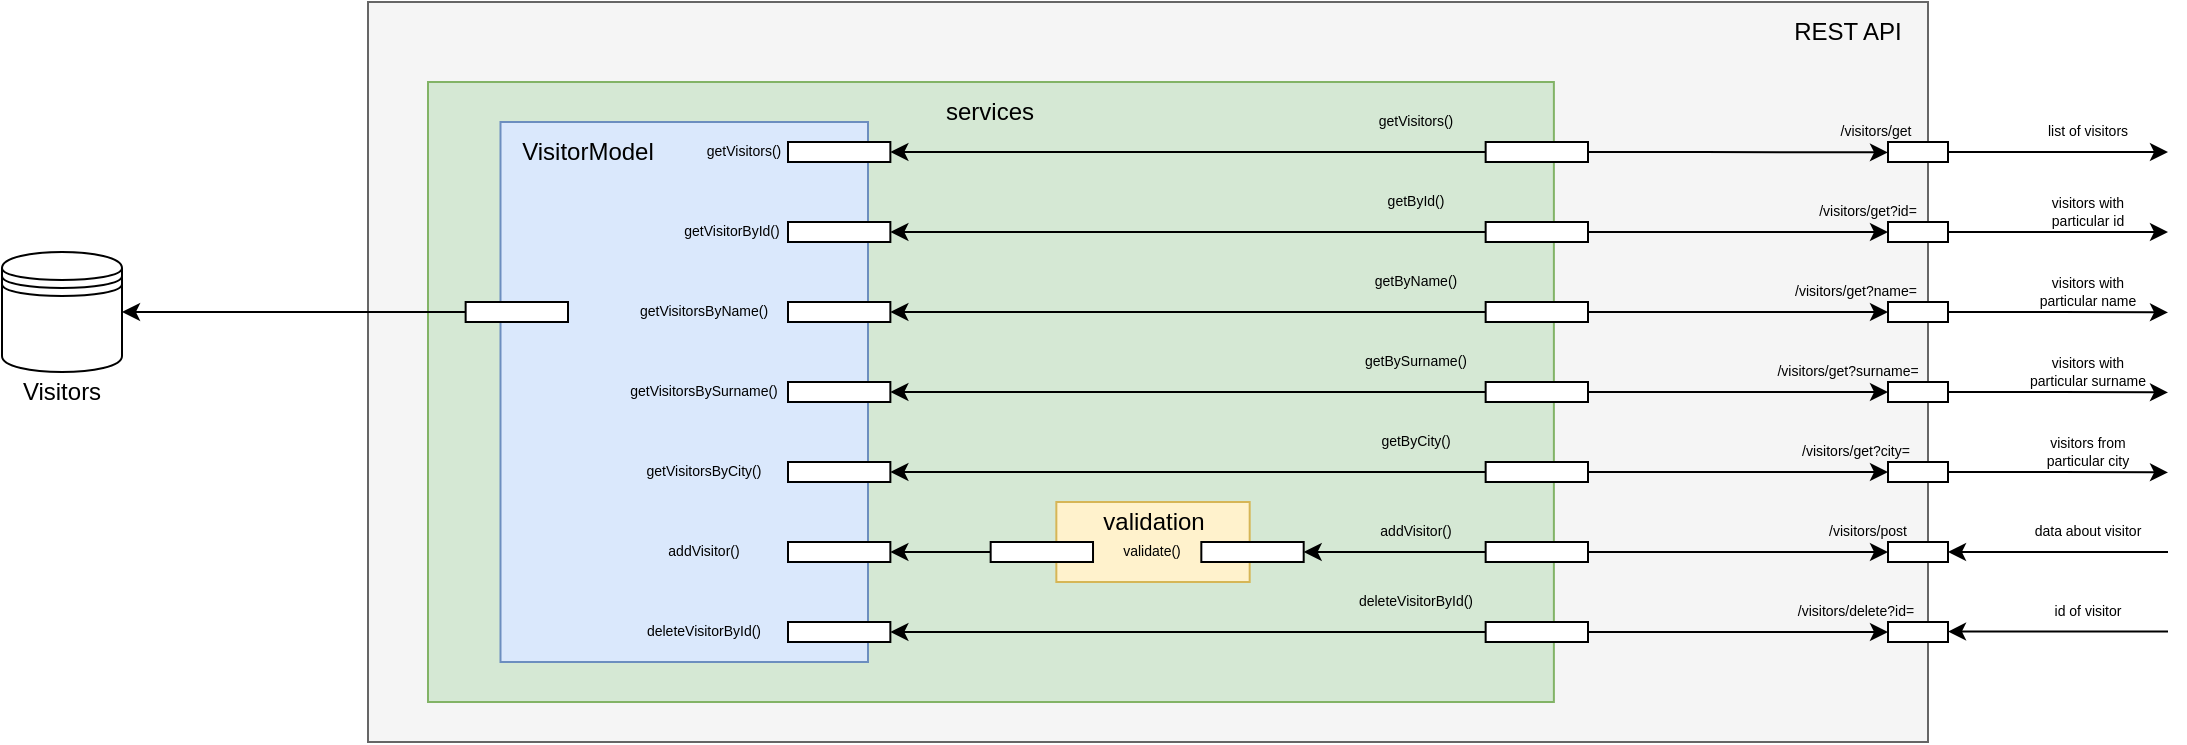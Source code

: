 <mxfile version="24.1.0" type="device">
  <diagram name="Страница — 1" id="oE2xTZuzGUqwP-U7VNI3">
    <mxGraphModel dx="2150" dy="1912" grid="1" gridSize="10" guides="1" tooltips="1" connect="1" arrows="1" fold="1" page="1" pageScale="1" pageWidth="827" pageHeight="1169" math="0" shadow="0">
      <root>
        <mxCell id="0" />
        <mxCell id="1" parent="0" />
        <mxCell id="gPhOjZwLg5Y1IBeVkHXD-1" value="" style="rounded=0;whiteSpace=wrap;html=1;fillColor=#f5f5f5;fontColor=#333333;strokeColor=#666666;" vertex="1" parent="1">
          <mxGeometry x="-290" y="-10" width="780" height="370" as="geometry" />
        </mxCell>
        <mxCell id="gPhOjZwLg5Y1IBeVkHXD-18" style="edgeStyle=orthogonalEdgeStyle;rounded=0;orthogonalLoop=1;jettySize=auto;html=1;exitX=1;exitY=0.5;exitDx=0;exitDy=0;" edge="1" parent="1" source="gPhOjZwLg5Y1IBeVkHXD-2">
          <mxGeometry relative="1" as="geometry">
            <mxPoint x="610" y="65" as="targetPoint" />
          </mxGeometry>
        </mxCell>
        <mxCell id="gPhOjZwLg5Y1IBeVkHXD-2" value="" style="rounded=0;whiteSpace=wrap;html=1;" vertex="1" parent="1">
          <mxGeometry x="470" y="60" width="30" height="10" as="geometry" />
        </mxCell>
        <mxCell id="gPhOjZwLg5Y1IBeVkHXD-21" style="edgeStyle=orthogonalEdgeStyle;rounded=0;orthogonalLoop=1;jettySize=auto;html=1;exitX=1;exitY=0.5;exitDx=0;exitDy=0;" edge="1" parent="1" source="gPhOjZwLg5Y1IBeVkHXD-3">
          <mxGeometry relative="1" as="geometry">
            <mxPoint x="610" y="105" as="targetPoint" />
          </mxGeometry>
        </mxCell>
        <mxCell id="gPhOjZwLg5Y1IBeVkHXD-3" value="" style="rounded=0;whiteSpace=wrap;html=1;" vertex="1" parent="1">
          <mxGeometry x="470" y="100" width="30" height="10" as="geometry" />
        </mxCell>
        <mxCell id="gPhOjZwLg5Y1IBeVkHXD-23" style="edgeStyle=orthogonalEdgeStyle;rounded=0;orthogonalLoop=1;jettySize=auto;html=1;exitX=1;exitY=0.5;exitDx=0;exitDy=0;" edge="1" parent="1" source="gPhOjZwLg5Y1IBeVkHXD-4">
          <mxGeometry relative="1" as="geometry">
            <mxPoint x="610" y="145.2" as="targetPoint" />
          </mxGeometry>
        </mxCell>
        <mxCell id="gPhOjZwLg5Y1IBeVkHXD-4" value="" style="rounded=0;whiteSpace=wrap;html=1;" vertex="1" parent="1">
          <mxGeometry x="470" y="140" width="30" height="10" as="geometry" />
        </mxCell>
        <mxCell id="gPhOjZwLg5Y1IBeVkHXD-25" style="edgeStyle=orthogonalEdgeStyle;rounded=0;orthogonalLoop=1;jettySize=auto;html=1;exitX=1;exitY=0.5;exitDx=0;exitDy=0;" edge="1" parent="1" source="gPhOjZwLg5Y1IBeVkHXD-5">
          <mxGeometry relative="1" as="geometry">
            <mxPoint x="610" y="185.2" as="targetPoint" />
          </mxGeometry>
        </mxCell>
        <mxCell id="gPhOjZwLg5Y1IBeVkHXD-5" value="" style="rounded=0;whiteSpace=wrap;html=1;" vertex="1" parent="1">
          <mxGeometry x="470" y="180" width="30" height="10" as="geometry" />
        </mxCell>
        <mxCell id="gPhOjZwLg5Y1IBeVkHXD-27" style="edgeStyle=orthogonalEdgeStyle;rounded=0;orthogonalLoop=1;jettySize=auto;html=1;exitX=1;exitY=0.5;exitDx=0;exitDy=0;" edge="1" parent="1" source="gPhOjZwLg5Y1IBeVkHXD-6">
          <mxGeometry relative="1" as="geometry">
            <mxPoint x="610" y="225.2" as="targetPoint" />
          </mxGeometry>
        </mxCell>
        <mxCell id="gPhOjZwLg5Y1IBeVkHXD-6" value="" style="rounded=0;whiteSpace=wrap;html=1;" vertex="1" parent="1">
          <mxGeometry x="470" y="220" width="30" height="10" as="geometry" />
        </mxCell>
        <mxCell id="gPhOjZwLg5Y1IBeVkHXD-7" value="" style="rounded=0;whiteSpace=wrap;html=1;" vertex="1" parent="1">
          <mxGeometry x="470" y="260" width="30" height="10" as="geometry" />
        </mxCell>
        <mxCell id="gPhOjZwLg5Y1IBeVkHXD-8" value="" style="rounded=0;whiteSpace=wrap;html=1;" vertex="1" parent="1">
          <mxGeometry x="470" y="300" width="30" height="10" as="geometry" />
        </mxCell>
        <mxCell id="gPhOjZwLg5Y1IBeVkHXD-10" value="/visitors/get" style="text;html=1;align=center;verticalAlign=middle;whiteSpace=wrap;rounded=0;fontSize=7;" vertex="1" parent="1">
          <mxGeometry x="434" y="40" width="60" height="30" as="geometry" />
        </mxCell>
        <mxCell id="gPhOjZwLg5Y1IBeVkHXD-11" value="/visitors/get?id=" style="text;html=1;align=center;verticalAlign=middle;whiteSpace=wrap;rounded=0;fontSize=7;" vertex="1" parent="1">
          <mxGeometry x="430" y="85" width="60" height="20" as="geometry" />
        </mxCell>
        <mxCell id="gPhOjZwLg5Y1IBeVkHXD-12" value="/visitors/get?name=" style="text;html=1;align=center;verticalAlign=middle;whiteSpace=wrap;rounded=0;fontSize=7;" vertex="1" parent="1">
          <mxGeometry x="414" y="120" width="80" height="30" as="geometry" />
        </mxCell>
        <mxCell id="gPhOjZwLg5Y1IBeVkHXD-13" value="/visitors/get?surname=" style="text;html=1;align=center;verticalAlign=middle;whiteSpace=wrap;rounded=0;fontSize=7;" vertex="1" parent="1">
          <mxGeometry x="410" y="160" width="80" height="30" as="geometry" />
        </mxCell>
        <mxCell id="gPhOjZwLg5Y1IBeVkHXD-14" value="/visitors/get?city=" style="text;html=1;align=center;verticalAlign=middle;whiteSpace=wrap;rounded=0;fontSize=7;" vertex="1" parent="1">
          <mxGeometry x="414" y="200" width="80" height="30" as="geometry" />
        </mxCell>
        <mxCell id="gPhOjZwLg5Y1IBeVkHXD-16" value="/visitors/post" style="text;html=1;align=center;verticalAlign=middle;whiteSpace=wrap;rounded=0;fontSize=7;" vertex="1" parent="1">
          <mxGeometry x="420" y="240" width="80" height="30" as="geometry" />
        </mxCell>
        <mxCell id="gPhOjZwLg5Y1IBeVkHXD-17" value="/visitors/delete?id=" style="text;html=1;align=center;verticalAlign=middle;whiteSpace=wrap;rounded=0;fontSize=7;" vertex="1" parent="1">
          <mxGeometry x="414" y="280" width="80" height="30" as="geometry" />
        </mxCell>
        <mxCell id="gPhOjZwLg5Y1IBeVkHXD-20" value="list of visitors" style="text;html=1;align=center;verticalAlign=middle;whiteSpace=wrap;rounded=0;fontSize=7;" vertex="1" parent="1">
          <mxGeometry x="540" y="40" width="60" height="30" as="geometry" />
        </mxCell>
        <mxCell id="gPhOjZwLg5Y1IBeVkHXD-22" value="visitors with particular id" style="text;html=1;align=center;verticalAlign=middle;whiteSpace=wrap;rounded=0;fontSize=7;" vertex="1" parent="1">
          <mxGeometry x="540" y="80" width="60" height="30" as="geometry" />
        </mxCell>
        <mxCell id="gPhOjZwLg5Y1IBeVkHXD-24" value="visitors with particular name" style="text;html=1;align=center;verticalAlign=middle;whiteSpace=wrap;rounded=0;fontSize=7;" vertex="1" parent="1">
          <mxGeometry x="540" y="120" width="60" height="30" as="geometry" />
        </mxCell>
        <mxCell id="gPhOjZwLg5Y1IBeVkHXD-26" value="visitors with particular surname" style="text;html=1;align=center;verticalAlign=middle;whiteSpace=wrap;rounded=0;fontSize=7;" vertex="1" parent="1">
          <mxGeometry x="540" y="160" width="60" height="30" as="geometry" />
        </mxCell>
        <mxCell id="gPhOjZwLg5Y1IBeVkHXD-28" value="visitors from particular city" style="text;html=1;align=center;verticalAlign=middle;whiteSpace=wrap;rounded=0;fontSize=7;" vertex="1" parent="1">
          <mxGeometry x="540" y="200" width="60" height="30" as="geometry" />
        </mxCell>
        <mxCell id="gPhOjZwLg5Y1IBeVkHXD-30" value="" style="endArrow=classic;html=1;rounded=0;entryX=1;entryY=0.5;entryDx=0;entryDy=0;" edge="1" parent="1" target="gPhOjZwLg5Y1IBeVkHXD-7">
          <mxGeometry width="50" height="50" relative="1" as="geometry">
            <mxPoint x="610" y="265" as="sourcePoint" />
            <mxPoint x="570" y="240" as="targetPoint" />
          </mxGeometry>
        </mxCell>
        <mxCell id="gPhOjZwLg5Y1IBeVkHXD-31" value="data about visitor" style="text;html=1;align=center;verticalAlign=middle;whiteSpace=wrap;rounded=0;fontSize=7;" vertex="1" parent="1">
          <mxGeometry x="540" y="240" width="60" height="30" as="geometry" />
        </mxCell>
        <mxCell id="gPhOjZwLg5Y1IBeVkHXD-32" value="" style="endArrow=classic;html=1;rounded=0;entryX=1;entryY=0.5;entryDx=0;entryDy=0;" edge="1" parent="1">
          <mxGeometry width="50" height="50" relative="1" as="geometry">
            <mxPoint x="610" y="304.76" as="sourcePoint" />
            <mxPoint x="500" y="304.76" as="targetPoint" />
          </mxGeometry>
        </mxCell>
        <mxCell id="gPhOjZwLg5Y1IBeVkHXD-33" value="id of visitor" style="text;html=1;align=center;verticalAlign=middle;whiteSpace=wrap;rounded=0;fontSize=7;" vertex="1" parent="1">
          <mxGeometry x="540" y="280" width="60" height="30" as="geometry" />
        </mxCell>
        <mxCell id="gPhOjZwLg5Y1IBeVkHXD-44" value="" style="group" vertex="1" connectable="0" parent="1">
          <mxGeometry x="-260" y="30" width="588.82" height="310" as="geometry" />
        </mxCell>
        <mxCell id="gPhOjZwLg5Y1IBeVkHXD-34" value="" style="rounded=0;whiteSpace=wrap;html=1;fillColor=#d5e8d4;strokeColor=#82b366;" vertex="1" parent="gPhOjZwLg5Y1IBeVkHXD-44">
          <mxGeometry width="562.941" height="310" as="geometry" />
        </mxCell>
        <mxCell id="gPhOjZwLg5Y1IBeVkHXD-35" value="" style="rounded=0;whiteSpace=wrap;html=1;" vertex="1" parent="gPhOjZwLg5Y1IBeVkHXD-44">
          <mxGeometry x="528.824" y="30" width="51.176" height="10" as="geometry" />
        </mxCell>
        <mxCell id="gPhOjZwLg5Y1IBeVkHXD-79" style="edgeStyle=orthogonalEdgeStyle;rounded=0;orthogonalLoop=1;jettySize=auto;html=1;exitX=0;exitY=0.5;exitDx=0;exitDy=0;entryX=1;entryY=0.5;entryDx=0;entryDy=0;" edge="1" parent="gPhOjZwLg5Y1IBeVkHXD-44" source="gPhOjZwLg5Y1IBeVkHXD-38" target="gPhOjZwLg5Y1IBeVkHXD-72">
          <mxGeometry relative="1" as="geometry" />
        </mxCell>
        <mxCell id="gPhOjZwLg5Y1IBeVkHXD-38" value="" style="rounded=0;whiteSpace=wrap;html=1;" vertex="1" parent="gPhOjZwLg5Y1IBeVkHXD-44">
          <mxGeometry x="528.824" y="70" width="51.176" height="10" as="geometry" />
        </mxCell>
        <mxCell id="gPhOjZwLg5Y1IBeVkHXD-80" style="edgeStyle=orthogonalEdgeStyle;rounded=0;orthogonalLoop=1;jettySize=auto;html=1;exitX=0;exitY=0.5;exitDx=0;exitDy=0;entryX=1;entryY=0.5;entryDx=0;entryDy=0;" edge="1" parent="gPhOjZwLg5Y1IBeVkHXD-44" source="gPhOjZwLg5Y1IBeVkHXD-39" target="gPhOjZwLg5Y1IBeVkHXD-73">
          <mxGeometry relative="1" as="geometry" />
        </mxCell>
        <mxCell id="gPhOjZwLg5Y1IBeVkHXD-39" value="" style="rounded=0;whiteSpace=wrap;html=1;" vertex="1" parent="gPhOjZwLg5Y1IBeVkHXD-44">
          <mxGeometry x="528.824" y="110" width="51.176" height="10" as="geometry" />
        </mxCell>
        <mxCell id="gPhOjZwLg5Y1IBeVkHXD-81" style="edgeStyle=orthogonalEdgeStyle;rounded=0;orthogonalLoop=1;jettySize=auto;html=1;exitX=0;exitY=0.5;exitDx=0;exitDy=0;entryX=1;entryY=0.5;entryDx=0;entryDy=0;" edge="1" parent="gPhOjZwLg5Y1IBeVkHXD-44" source="gPhOjZwLg5Y1IBeVkHXD-40" target="gPhOjZwLg5Y1IBeVkHXD-74">
          <mxGeometry relative="1" as="geometry" />
        </mxCell>
        <mxCell id="gPhOjZwLg5Y1IBeVkHXD-40" value="" style="rounded=0;whiteSpace=wrap;html=1;" vertex="1" parent="gPhOjZwLg5Y1IBeVkHXD-44">
          <mxGeometry x="528.824" y="150" width="51.176" height="10" as="geometry" />
        </mxCell>
        <mxCell id="gPhOjZwLg5Y1IBeVkHXD-82" style="edgeStyle=orthogonalEdgeStyle;rounded=0;orthogonalLoop=1;jettySize=auto;html=1;exitX=0;exitY=0.5;exitDx=0;exitDy=0;entryX=1;entryY=0.5;entryDx=0;entryDy=0;" edge="1" parent="gPhOjZwLg5Y1IBeVkHXD-44" source="gPhOjZwLg5Y1IBeVkHXD-41" target="gPhOjZwLg5Y1IBeVkHXD-75">
          <mxGeometry relative="1" as="geometry" />
        </mxCell>
        <mxCell id="gPhOjZwLg5Y1IBeVkHXD-41" value="" style="rounded=0;whiteSpace=wrap;html=1;" vertex="1" parent="gPhOjZwLg5Y1IBeVkHXD-44">
          <mxGeometry x="528.824" y="190" width="51.176" height="10" as="geometry" />
        </mxCell>
        <mxCell id="gPhOjZwLg5Y1IBeVkHXD-42" value="" style="rounded=0;whiteSpace=wrap;html=1;" vertex="1" parent="gPhOjZwLg5Y1IBeVkHXD-44">
          <mxGeometry x="528.824" y="230" width="51.176" height="10" as="geometry" />
        </mxCell>
        <mxCell id="gPhOjZwLg5Y1IBeVkHXD-83" style="edgeStyle=orthogonalEdgeStyle;rounded=0;orthogonalLoop=1;jettySize=auto;html=1;exitX=0;exitY=0.5;exitDx=0;exitDy=0;entryX=1;entryY=0.5;entryDx=0;entryDy=0;" edge="1" parent="gPhOjZwLg5Y1IBeVkHXD-44" source="gPhOjZwLg5Y1IBeVkHXD-43" target="gPhOjZwLg5Y1IBeVkHXD-77">
          <mxGeometry relative="1" as="geometry" />
        </mxCell>
        <mxCell id="gPhOjZwLg5Y1IBeVkHXD-43" value="" style="rounded=0;whiteSpace=wrap;html=1;" vertex="1" parent="gPhOjZwLg5Y1IBeVkHXD-44">
          <mxGeometry x="528.824" y="270" width="51.176" height="10" as="geometry" />
        </mxCell>
        <mxCell id="gPhOjZwLg5Y1IBeVkHXD-53" value="deleteVisitorById()" style="text;html=1;align=center;verticalAlign=middle;whiteSpace=wrap;rounded=0;fontSize=7;" vertex="1" parent="gPhOjZwLg5Y1IBeVkHXD-44">
          <mxGeometry x="426.47" y="250" width="136.47" height="20" as="geometry" />
        </mxCell>
        <mxCell id="gPhOjZwLg5Y1IBeVkHXD-54" value="addVisitor()" style="text;html=1;align=center;verticalAlign=middle;whiteSpace=wrap;rounded=0;fontSize=7;" vertex="1" parent="gPhOjZwLg5Y1IBeVkHXD-44">
          <mxGeometry x="426.47" y="210" width="136.47" height="30" as="geometry" />
        </mxCell>
        <mxCell id="gPhOjZwLg5Y1IBeVkHXD-55" value="getByCity()" style="text;html=1;align=center;verticalAlign=middle;whiteSpace=wrap;rounded=0;fontSize=7;" vertex="1" parent="gPhOjZwLg5Y1IBeVkHXD-44">
          <mxGeometry x="426.47" y="170" width="136.47" height="20" as="geometry" />
        </mxCell>
        <mxCell id="gPhOjZwLg5Y1IBeVkHXD-56" value="getBySurname()" style="text;html=1;align=center;verticalAlign=middle;whiteSpace=wrap;rounded=0;fontSize=7;" vertex="1" parent="gPhOjZwLg5Y1IBeVkHXD-44">
          <mxGeometry x="426.47" y="130" width="136.47" height="20" as="geometry" />
        </mxCell>
        <mxCell id="gPhOjZwLg5Y1IBeVkHXD-57" value="getByName()" style="text;html=1;align=center;verticalAlign=middle;whiteSpace=wrap;rounded=0;fontSize=7;" vertex="1" parent="gPhOjZwLg5Y1IBeVkHXD-44">
          <mxGeometry x="426.47" y="90" width="136.47" height="20" as="geometry" />
        </mxCell>
        <mxCell id="gPhOjZwLg5Y1IBeVkHXD-58" value="getById()" style="text;html=1;align=center;verticalAlign=middle;whiteSpace=wrap;rounded=0;fontSize=7;" vertex="1" parent="gPhOjZwLg5Y1IBeVkHXD-44">
          <mxGeometry x="426.47" y="50" width="136.47" height="20" as="geometry" />
        </mxCell>
        <mxCell id="gPhOjZwLg5Y1IBeVkHXD-59" value="getVisitors()" style="text;html=1;align=center;verticalAlign=middle;whiteSpace=wrap;rounded=0;fontSize=7;" vertex="1" parent="gPhOjZwLg5Y1IBeVkHXD-44">
          <mxGeometry x="426.47" y="10" width="136.47" height="20" as="geometry" />
        </mxCell>
        <mxCell id="gPhOjZwLg5Y1IBeVkHXD-60" value="" style="rounded=0;whiteSpace=wrap;html=1;fillColor=#fff2cc;strokeColor=#d6b656;" vertex="1" parent="gPhOjZwLg5Y1IBeVkHXD-44">
          <mxGeometry x="314.17" y="210" width="96.67" height="40" as="geometry" />
        </mxCell>
        <mxCell id="gPhOjZwLg5Y1IBeVkHXD-61" value="" style="rounded=0;whiteSpace=wrap;html=1;" vertex="1" parent="gPhOjZwLg5Y1IBeVkHXD-44">
          <mxGeometry x="386.663" y="230" width="51.176" height="10" as="geometry" />
        </mxCell>
        <mxCell id="gPhOjZwLg5Y1IBeVkHXD-62" value="validate()" style="text;html=1;align=center;verticalAlign=middle;whiteSpace=wrap;rounded=0;fontSize=7;" vertex="1" parent="gPhOjZwLg5Y1IBeVkHXD-44">
          <mxGeometry x="294.265" y="220" width="136.469" height="30" as="geometry" />
        </mxCell>
        <mxCell id="gPhOjZwLg5Y1IBeVkHXD-63" style="edgeStyle=orthogonalEdgeStyle;rounded=0;orthogonalLoop=1;jettySize=auto;html=1;exitX=0;exitY=0.5;exitDx=0;exitDy=0;entryX=1;entryY=0.5;entryDx=0;entryDy=0;" edge="1" parent="gPhOjZwLg5Y1IBeVkHXD-44" source="gPhOjZwLg5Y1IBeVkHXD-42" target="gPhOjZwLg5Y1IBeVkHXD-61">
          <mxGeometry relative="1" as="geometry" />
        </mxCell>
        <mxCell id="gPhOjZwLg5Y1IBeVkHXD-64" value="" style="rounded=0;whiteSpace=wrap;html=1;fillColor=#dae8fc;strokeColor=#6c8ebf;" vertex="1" parent="gPhOjZwLg5Y1IBeVkHXD-44">
          <mxGeometry x="36.25" y="20" width="183.75" height="270" as="geometry" />
        </mxCell>
        <mxCell id="gPhOjZwLg5Y1IBeVkHXD-65" value="validation" style="text;html=1;align=center;verticalAlign=middle;whiteSpace=wrap;rounded=0;" vertex="1" parent="gPhOjZwLg5Y1IBeVkHXD-44">
          <mxGeometry x="332.51" y="210" width="60" height="20" as="geometry" />
        </mxCell>
        <mxCell id="gPhOjZwLg5Y1IBeVkHXD-67" value="services" style="text;html=1;align=center;verticalAlign=middle;whiteSpace=wrap;rounded=0;" vertex="1" parent="gPhOjZwLg5Y1IBeVkHXD-44">
          <mxGeometry x="251.47" width="60" height="30" as="geometry" />
        </mxCell>
        <mxCell id="gPhOjZwLg5Y1IBeVkHXD-69" value="VisitorModel" style="text;html=1;align=center;verticalAlign=middle;whiteSpace=wrap;rounded=0;" vertex="1" parent="gPhOjZwLg5Y1IBeVkHXD-44">
          <mxGeometry x="50" y="20" width="60" height="30" as="geometry" />
        </mxCell>
        <mxCell id="gPhOjZwLg5Y1IBeVkHXD-71" value="" style="rounded=0;whiteSpace=wrap;html=1;" vertex="1" parent="gPhOjZwLg5Y1IBeVkHXD-44">
          <mxGeometry x="180.0" y="30" width="51.18" height="10" as="geometry" />
        </mxCell>
        <mxCell id="gPhOjZwLg5Y1IBeVkHXD-72" value="" style="rounded=0;whiteSpace=wrap;html=1;" vertex="1" parent="gPhOjZwLg5Y1IBeVkHXD-44">
          <mxGeometry x="180.0" y="70" width="51.18" height="10" as="geometry" />
        </mxCell>
        <mxCell id="gPhOjZwLg5Y1IBeVkHXD-73" value="" style="rounded=0;whiteSpace=wrap;html=1;" vertex="1" parent="gPhOjZwLg5Y1IBeVkHXD-44">
          <mxGeometry x="180.0" y="110" width="51.18" height="10" as="geometry" />
        </mxCell>
        <mxCell id="gPhOjZwLg5Y1IBeVkHXD-74" value="" style="rounded=0;whiteSpace=wrap;html=1;" vertex="1" parent="gPhOjZwLg5Y1IBeVkHXD-44">
          <mxGeometry x="180.0" y="150" width="51.18" height="10" as="geometry" />
        </mxCell>
        <mxCell id="gPhOjZwLg5Y1IBeVkHXD-75" value="" style="rounded=0;whiteSpace=wrap;html=1;" vertex="1" parent="gPhOjZwLg5Y1IBeVkHXD-44">
          <mxGeometry x="180.0" y="190" width="51.18" height="10" as="geometry" />
        </mxCell>
        <mxCell id="gPhOjZwLg5Y1IBeVkHXD-76" value="" style="rounded=0;whiteSpace=wrap;html=1;" vertex="1" parent="gPhOjZwLg5Y1IBeVkHXD-44">
          <mxGeometry x="180.0" y="230" width="51.18" height="10" as="geometry" />
        </mxCell>
        <mxCell id="gPhOjZwLg5Y1IBeVkHXD-77" value="" style="rounded=0;whiteSpace=wrap;html=1;" vertex="1" parent="gPhOjZwLg5Y1IBeVkHXD-44">
          <mxGeometry x="180.0" y="270" width="51.18" height="10" as="geometry" />
        </mxCell>
        <mxCell id="gPhOjZwLg5Y1IBeVkHXD-78" value="" style="endArrow=classic;html=1;rounded=0;entryX=1;entryY=0.5;entryDx=0;entryDy=0;exitX=0;exitY=0.5;exitDx=0;exitDy=0;" edge="1" parent="gPhOjZwLg5Y1IBeVkHXD-44" source="gPhOjZwLg5Y1IBeVkHXD-35" target="gPhOjZwLg5Y1IBeVkHXD-71">
          <mxGeometry width="50" height="50" relative="1" as="geometry">
            <mxPoint x="530" y="35" as="sourcePoint" />
            <mxPoint x="330" y="80" as="targetPoint" />
          </mxGeometry>
        </mxCell>
        <mxCell id="gPhOjZwLg5Y1IBeVkHXD-84" value="getVisitors()" style="text;html=1;align=center;verticalAlign=middle;whiteSpace=wrap;rounded=0;fontSize=7;" vertex="1" parent="gPhOjZwLg5Y1IBeVkHXD-44">
          <mxGeometry x="90" y="25" width="136.47" height="20" as="geometry" />
        </mxCell>
        <mxCell id="gPhOjZwLg5Y1IBeVkHXD-85" value="getVisitorById()" style="text;html=1;align=center;verticalAlign=middle;whiteSpace=wrap;rounded=0;fontSize=7;" vertex="1" parent="gPhOjZwLg5Y1IBeVkHXD-44">
          <mxGeometry x="83.53" y="65" width="136.47" height="20" as="geometry" />
        </mxCell>
        <mxCell id="gPhOjZwLg5Y1IBeVkHXD-86" value="getVisitorsByName()" style="text;html=1;align=center;verticalAlign=middle;whiteSpace=wrap;rounded=0;fontSize=7;" vertex="1" parent="gPhOjZwLg5Y1IBeVkHXD-44">
          <mxGeometry x="70" y="105" width="136.47" height="20" as="geometry" />
        </mxCell>
        <mxCell id="gPhOjZwLg5Y1IBeVkHXD-87" value="getVisitorsBySurname()" style="text;html=1;align=center;verticalAlign=middle;whiteSpace=wrap;rounded=0;fontSize=7;" vertex="1" parent="gPhOjZwLg5Y1IBeVkHXD-44">
          <mxGeometry x="70" y="145" width="136.47" height="20" as="geometry" />
        </mxCell>
        <mxCell id="gPhOjZwLg5Y1IBeVkHXD-88" value="getVisitorsByCity()" style="text;html=1;align=center;verticalAlign=middle;whiteSpace=wrap;rounded=0;fontSize=7;" vertex="1" parent="gPhOjZwLg5Y1IBeVkHXD-44">
          <mxGeometry x="70" y="185" width="136.47" height="20" as="geometry" />
        </mxCell>
        <mxCell id="gPhOjZwLg5Y1IBeVkHXD-89" value="addVisitor()" style="text;html=1;align=center;verticalAlign=middle;whiteSpace=wrap;rounded=0;fontSize=7;" vertex="1" parent="gPhOjZwLg5Y1IBeVkHXD-44">
          <mxGeometry x="70" y="225" width="136.47" height="20" as="geometry" />
        </mxCell>
        <mxCell id="gPhOjZwLg5Y1IBeVkHXD-91" style="edgeStyle=orthogonalEdgeStyle;rounded=0;orthogonalLoop=1;jettySize=auto;html=1;exitX=0;exitY=0.5;exitDx=0;exitDy=0;entryX=1;entryY=0.5;entryDx=0;entryDy=0;" edge="1" parent="gPhOjZwLg5Y1IBeVkHXD-44" source="gPhOjZwLg5Y1IBeVkHXD-90" target="gPhOjZwLg5Y1IBeVkHXD-76">
          <mxGeometry relative="1" as="geometry" />
        </mxCell>
        <mxCell id="gPhOjZwLg5Y1IBeVkHXD-90" value="" style="rounded=0;whiteSpace=wrap;html=1;" vertex="1" parent="gPhOjZwLg5Y1IBeVkHXD-44">
          <mxGeometry x="281.33" y="230" width="51.18" height="10" as="geometry" />
        </mxCell>
        <mxCell id="gPhOjZwLg5Y1IBeVkHXD-92" value="deleteVisitorById()" style="text;html=1;align=center;verticalAlign=middle;whiteSpace=wrap;rounded=0;fontSize=7;" vertex="1" parent="gPhOjZwLg5Y1IBeVkHXD-44">
          <mxGeometry x="70" y="265" width="136.47" height="20" as="geometry" />
        </mxCell>
        <mxCell id="gPhOjZwLg5Y1IBeVkHXD-94" value="" style="rounded=0;whiteSpace=wrap;html=1;" vertex="1" parent="gPhOjZwLg5Y1IBeVkHXD-44">
          <mxGeometry x="18.82" y="110" width="51.18" height="10" as="geometry" />
        </mxCell>
        <mxCell id="gPhOjZwLg5Y1IBeVkHXD-45" style="edgeStyle=orthogonalEdgeStyle;rounded=0;orthogonalLoop=1;jettySize=auto;html=1;exitX=1;exitY=0.5;exitDx=0;exitDy=0;entryX=0.6;entryY=0.84;entryDx=0;entryDy=0;entryPerimeter=0;" edge="1" parent="1" source="gPhOjZwLg5Y1IBeVkHXD-35" target="gPhOjZwLg5Y1IBeVkHXD-10">
          <mxGeometry relative="1" as="geometry" />
        </mxCell>
        <mxCell id="gPhOjZwLg5Y1IBeVkHXD-47" style="edgeStyle=orthogonalEdgeStyle;rounded=0;orthogonalLoop=1;jettySize=auto;html=1;exitX=1;exitY=0.5;exitDx=0;exitDy=0;entryX=0;entryY=0.5;entryDx=0;entryDy=0;" edge="1" parent="1" source="gPhOjZwLg5Y1IBeVkHXD-38" target="gPhOjZwLg5Y1IBeVkHXD-3">
          <mxGeometry relative="1" as="geometry" />
        </mxCell>
        <mxCell id="gPhOjZwLg5Y1IBeVkHXD-48" style="edgeStyle=orthogonalEdgeStyle;rounded=0;orthogonalLoop=1;jettySize=auto;html=1;exitX=1;exitY=0.5;exitDx=0;exitDy=0;entryX=0;entryY=0.5;entryDx=0;entryDy=0;" edge="1" parent="1" source="gPhOjZwLg5Y1IBeVkHXD-39" target="gPhOjZwLg5Y1IBeVkHXD-4">
          <mxGeometry relative="1" as="geometry" />
        </mxCell>
        <mxCell id="gPhOjZwLg5Y1IBeVkHXD-49" style="edgeStyle=orthogonalEdgeStyle;rounded=0;orthogonalLoop=1;jettySize=auto;html=1;exitX=1;exitY=0.5;exitDx=0;exitDy=0;entryX=0;entryY=0.5;entryDx=0;entryDy=0;" edge="1" parent="1" source="gPhOjZwLg5Y1IBeVkHXD-40" target="gPhOjZwLg5Y1IBeVkHXD-5">
          <mxGeometry relative="1" as="geometry" />
        </mxCell>
        <mxCell id="gPhOjZwLg5Y1IBeVkHXD-50" style="edgeStyle=orthogonalEdgeStyle;rounded=0;orthogonalLoop=1;jettySize=auto;html=1;exitX=1;exitY=0.5;exitDx=0;exitDy=0;entryX=0;entryY=0.5;entryDx=0;entryDy=0;" edge="1" parent="1" source="gPhOjZwLg5Y1IBeVkHXD-41" target="gPhOjZwLg5Y1IBeVkHXD-6">
          <mxGeometry relative="1" as="geometry" />
        </mxCell>
        <mxCell id="gPhOjZwLg5Y1IBeVkHXD-51" style="edgeStyle=orthogonalEdgeStyle;rounded=0;orthogonalLoop=1;jettySize=auto;html=1;exitX=1;exitY=0.5;exitDx=0;exitDy=0;entryX=0;entryY=0.5;entryDx=0;entryDy=0;" edge="1" parent="1" source="gPhOjZwLg5Y1IBeVkHXD-42" target="gPhOjZwLg5Y1IBeVkHXD-7">
          <mxGeometry relative="1" as="geometry" />
        </mxCell>
        <mxCell id="gPhOjZwLg5Y1IBeVkHXD-52" style="edgeStyle=orthogonalEdgeStyle;rounded=0;orthogonalLoop=1;jettySize=auto;html=1;exitX=1;exitY=0.5;exitDx=0;exitDy=0;entryX=0;entryY=0.5;entryDx=0;entryDy=0;" edge="1" parent="1" source="gPhOjZwLg5Y1IBeVkHXD-43" target="gPhOjZwLg5Y1IBeVkHXD-8">
          <mxGeometry relative="1" as="geometry" />
        </mxCell>
        <mxCell id="gPhOjZwLg5Y1IBeVkHXD-68" value="REST API" style="text;html=1;align=center;verticalAlign=middle;whiteSpace=wrap;rounded=0;" vertex="1" parent="1">
          <mxGeometry x="420" y="-10" width="60" height="30" as="geometry" />
        </mxCell>
        <mxCell id="gPhOjZwLg5Y1IBeVkHXD-93" value="" style="shape=datastore;whiteSpace=wrap;html=1;" vertex="1" parent="1">
          <mxGeometry x="-473" y="115" width="60" height="60" as="geometry" />
        </mxCell>
        <mxCell id="gPhOjZwLg5Y1IBeVkHXD-95" style="edgeStyle=orthogonalEdgeStyle;rounded=0;orthogonalLoop=1;jettySize=auto;html=1;exitX=0;exitY=0.5;exitDx=0;exitDy=0;entryX=1;entryY=0.5;entryDx=0;entryDy=0;" edge="1" parent="1" source="gPhOjZwLg5Y1IBeVkHXD-94" target="gPhOjZwLg5Y1IBeVkHXD-93">
          <mxGeometry relative="1" as="geometry" />
        </mxCell>
        <mxCell id="gPhOjZwLg5Y1IBeVkHXD-96" value="Visitors" style="text;html=1;align=center;verticalAlign=middle;whiteSpace=wrap;rounded=0;" vertex="1" parent="1">
          <mxGeometry x="-473" y="170" width="60" height="30" as="geometry" />
        </mxCell>
      </root>
    </mxGraphModel>
  </diagram>
</mxfile>
